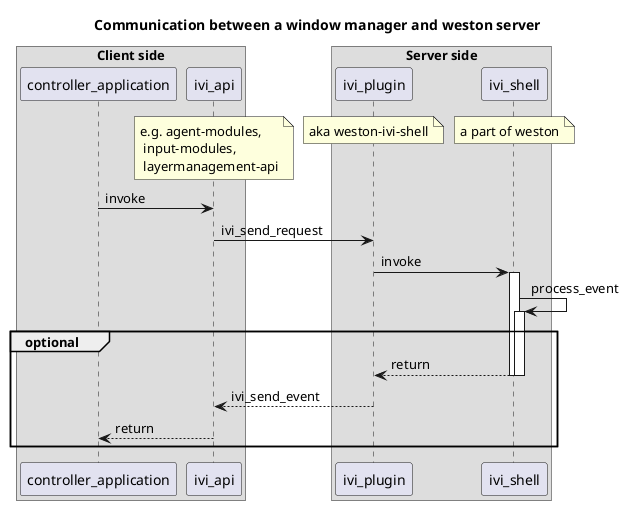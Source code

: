 @startuml
title: Communication between a window manager and weston server

box "Client side"
participant controller_application
participant ivi_api
end box

box "Server side"
participant ivi_plugin
participant ivi_shell
end box

note over ivi_api: e.g. agent-modules,\n input-modules,\n layermanagement-api
/ note over ivi_plugin: aka weston-ivi-shell
/ note over ivi_shell: a part of weston


controller_application -> ivi_api: invoke
ivi_api -> ivi_plugin: ivi_send_request
ivi_plugin -> ivi_shell: invoke
activate ivi_shell
ivi_shell -> ivi_shell: process_event
activate ivi_shell


group optional

ivi_plugin <-- ivi_shell: return
deactivate ivi_shell
deactivate ivi_shell
ivi_api <-- ivi_plugin: ivi_send_event
controller_application <-- ivi_api: return

end

@enduml
